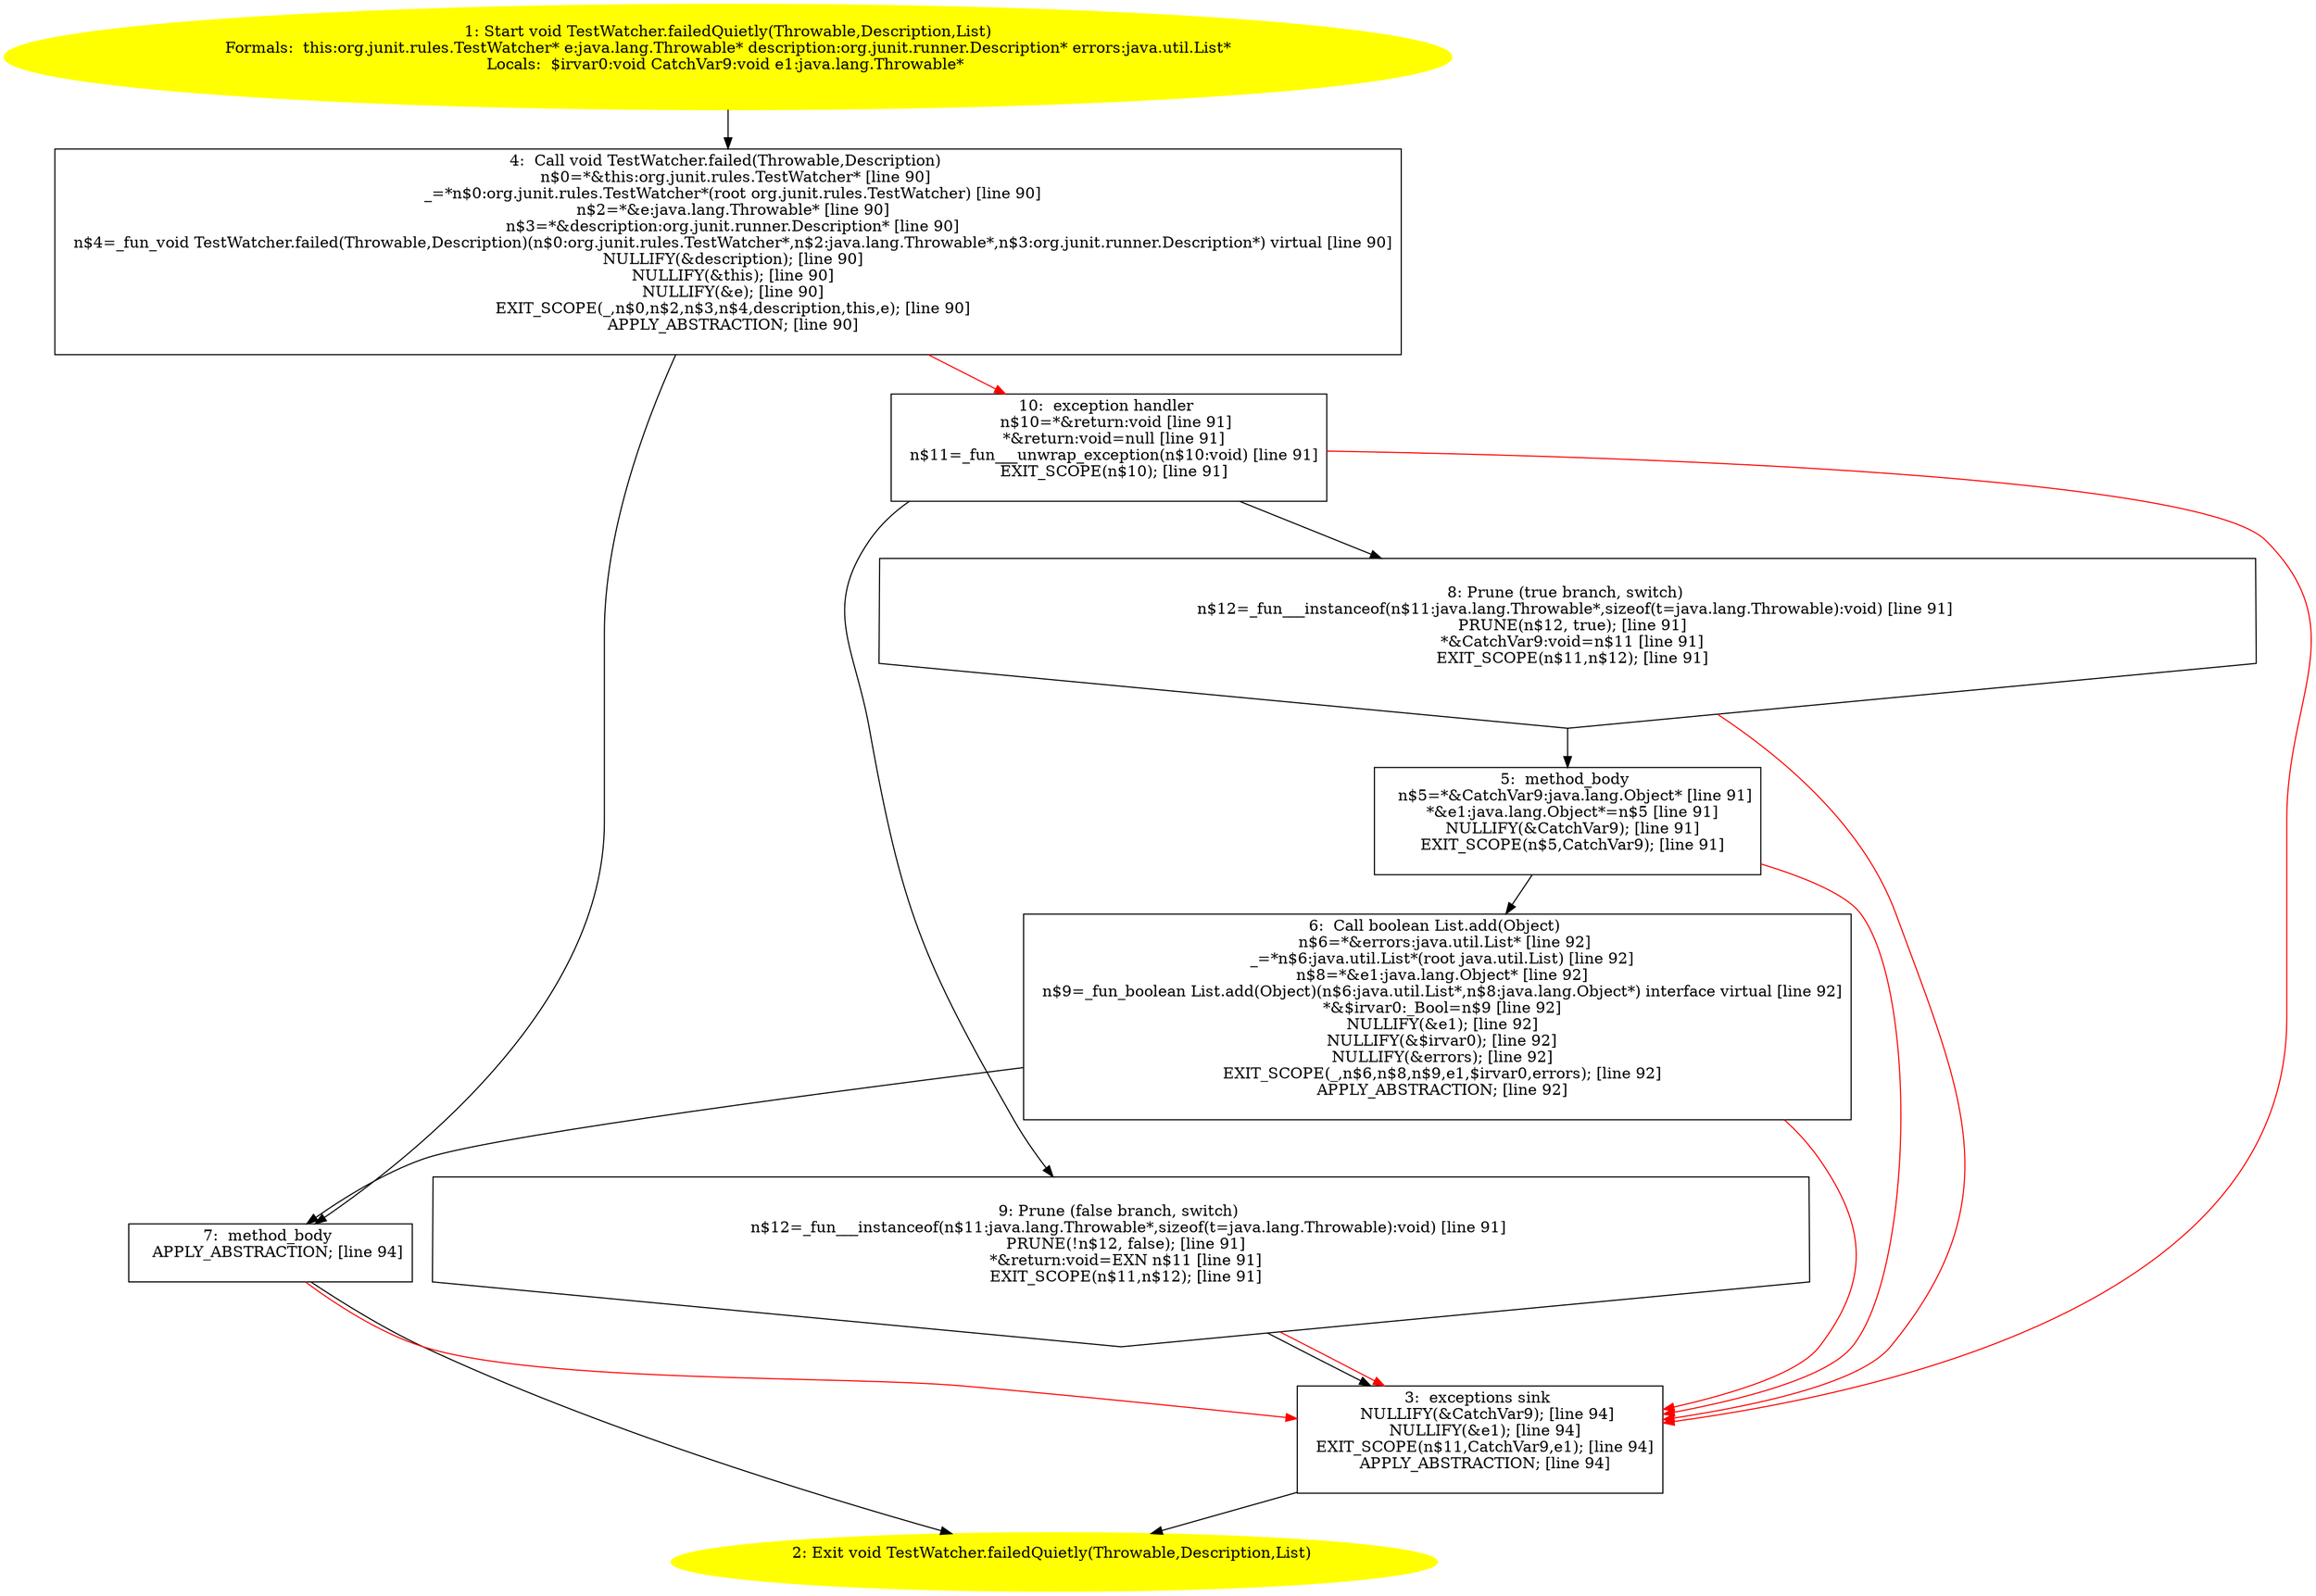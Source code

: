 /* @generated */
digraph cfg {
"org.junit.rules.TestWatcher.failedQuietly(java.lang.Throwable,org.junit.runner.Description,java.util.de91ecf26a3f7847cd597b729f9c08e2_1" [label="1: Start void TestWatcher.failedQuietly(Throwable,Description,List)\nFormals:  this:org.junit.rules.TestWatcher* e:java.lang.Throwable* description:org.junit.runner.Description* errors:java.util.List*\nLocals:  $irvar0:void CatchVar9:void e1:java.lang.Throwable* \n  " color=yellow style=filled]
	

	 "org.junit.rules.TestWatcher.failedQuietly(java.lang.Throwable,org.junit.runner.Description,java.util.de91ecf26a3f7847cd597b729f9c08e2_1" -> "org.junit.rules.TestWatcher.failedQuietly(java.lang.Throwable,org.junit.runner.Description,java.util.de91ecf26a3f7847cd597b729f9c08e2_4" ;
"org.junit.rules.TestWatcher.failedQuietly(java.lang.Throwable,org.junit.runner.Description,java.util.de91ecf26a3f7847cd597b729f9c08e2_2" [label="2: Exit void TestWatcher.failedQuietly(Throwable,Description,List) \n  " color=yellow style=filled]
	

"org.junit.rules.TestWatcher.failedQuietly(java.lang.Throwable,org.junit.runner.Description,java.util.de91ecf26a3f7847cd597b729f9c08e2_3" [label="3:  exceptions sink \n   NULLIFY(&CatchVar9); [line 94]\n  NULLIFY(&e1); [line 94]\n  EXIT_SCOPE(n$11,CatchVar9,e1); [line 94]\n  APPLY_ABSTRACTION; [line 94]\n " shape="box"]
	

	 "org.junit.rules.TestWatcher.failedQuietly(java.lang.Throwable,org.junit.runner.Description,java.util.de91ecf26a3f7847cd597b729f9c08e2_3" -> "org.junit.rules.TestWatcher.failedQuietly(java.lang.Throwable,org.junit.runner.Description,java.util.de91ecf26a3f7847cd597b729f9c08e2_2" ;
"org.junit.rules.TestWatcher.failedQuietly(java.lang.Throwable,org.junit.runner.Description,java.util.de91ecf26a3f7847cd597b729f9c08e2_4" [label="4:  Call void TestWatcher.failed(Throwable,Description) \n   n$0=*&this:org.junit.rules.TestWatcher* [line 90]\n  _=*n$0:org.junit.rules.TestWatcher*(root org.junit.rules.TestWatcher) [line 90]\n  n$2=*&e:java.lang.Throwable* [line 90]\n  n$3=*&description:org.junit.runner.Description* [line 90]\n  n$4=_fun_void TestWatcher.failed(Throwable,Description)(n$0:org.junit.rules.TestWatcher*,n$2:java.lang.Throwable*,n$3:org.junit.runner.Description*) virtual [line 90]\n  NULLIFY(&description); [line 90]\n  NULLIFY(&this); [line 90]\n  NULLIFY(&e); [line 90]\n  EXIT_SCOPE(_,n$0,n$2,n$3,n$4,description,this,e); [line 90]\n  APPLY_ABSTRACTION; [line 90]\n " shape="box"]
	

	 "org.junit.rules.TestWatcher.failedQuietly(java.lang.Throwable,org.junit.runner.Description,java.util.de91ecf26a3f7847cd597b729f9c08e2_4" -> "org.junit.rules.TestWatcher.failedQuietly(java.lang.Throwable,org.junit.runner.Description,java.util.de91ecf26a3f7847cd597b729f9c08e2_7" ;
	 "org.junit.rules.TestWatcher.failedQuietly(java.lang.Throwable,org.junit.runner.Description,java.util.de91ecf26a3f7847cd597b729f9c08e2_4" -> "org.junit.rules.TestWatcher.failedQuietly(java.lang.Throwable,org.junit.runner.Description,java.util.de91ecf26a3f7847cd597b729f9c08e2_10" [color="red" ];
"org.junit.rules.TestWatcher.failedQuietly(java.lang.Throwable,org.junit.runner.Description,java.util.de91ecf26a3f7847cd597b729f9c08e2_5" [label="5:  method_body \n   n$5=*&CatchVar9:java.lang.Object* [line 91]\n  *&e1:java.lang.Object*=n$5 [line 91]\n  NULLIFY(&CatchVar9); [line 91]\n  EXIT_SCOPE(n$5,CatchVar9); [line 91]\n " shape="box"]
	

	 "org.junit.rules.TestWatcher.failedQuietly(java.lang.Throwable,org.junit.runner.Description,java.util.de91ecf26a3f7847cd597b729f9c08e2_5" -> "org.junit.rules.TestWatcher.failedQuietly(java.lang.Throwable,org.junit.runner.Description,java.util.de91ecf26a3f7847cd597b729f9c08e2_6" ;
	 "org.junit.rules.TestWatcher.failedQuietly(java.lang.Throwable,org.junit.runner.Description,java.util.de91ecf26a3f7847cd597b729f9c08e2_5" -> "org.junit.rules.TestWatcher.failedQuietly(java.lang.Throwable,org.junit.runner.Description,java.util.de91ecf26a3f7847cd597b729f9c08e2_3" [color="red" ];
"org.junit.rules.TestWatcher.failedQuietly(java.lang.Throwable,org.junit.runner.Description,java.util.de91ecf26a3f7847cd597b729f9c08e2_6" [label="6:  Call boolean List.add(Object) \n   n$6=*&errors:java.util.List* [line 92]\n  _=*n$6:java.util.List*(root java.util.List) [line 92]\n  n$8=*&e1:java.lang.Object* [line 92]\n  n$9=_fun_boolean List.add(Object)(n$6:java.util.List*,n$8:java.lang.Object*) interface virtual [line 92]\n  *&$irvar0:_Bool=n$9 [line 92]\n  NULLIFY(&e1); [line 92]\n  NULLIFY(&$irvar0); [line 92]\n  NULLIFY(&errors); [line 92]\n  EXIT_SCOPE(_,n$6,n$8,n$9,e1,$irvar0,errors); [line 92]\n  APPLY_ABSTRACTION; [line 92]\n " shape="box"]
	

	 "org.junit.rules.TestWatcher.failedQuietly(java.lang.Throwable,org.junit.runner.Description,java.util.de91ecf26a3f7847cd597b729f9c08e2_6" -> "org.junit.rules.TestWatcher.failedQuietly(java.lang.Throwable,org.junit.runner.Description,java.util.de91ecf26a3f7847cd597b729f9c08e2_7" ;
	 "org.junit.rules.TestWatcher.failedQuietly(java.lang.Throwable,org.junit.runner.Description,java.util.de91ecf26a3f7847cd597b729f9c08e2_6" -> "org.junit.rules.TestWatcher.failedQuietly(java.lang.Throwable,org.junit.runner.Description,java.util.de91ecf26a3f7847cd597b729f9c08e2_3" [color="red" ];
"org.junit.rules.TestWatcher.failedQuietly(java.lang.Throwable,org.junit.runner.Description,java.util.de91ecf26a3f7847cd597b729f9c08e2_7" [label="7:  method_body \n   APPLY_ABSTRACTION; [line 94]\n " shape="box"]
	

	 "org.junit.rules.TestWatcher.failedQuietly(java.lang.Throwable,org.junit.runner.Description,java.util.de91ecf26a3f7847cd597b729f9c08e2_7" -> "org.junit.rules.TestWatcher.failedQuietly(java.lang.Throwable,org.junit.runner.Description,java.util.de91ecf26a3f7847cd597b729f9c08e2_2" ;
	 "org.junit.rules.TestWatcher.failedQuietly(java.lang.Throwable,org.junit.runner.Description,java.util.de91ecf26a3f7847cd597b729f9c08e2_7" -> "org.junit.rules.TestWatcher.failedQuietly(java.lang.Throwable,org.junit.runner.Description,java.util.de91ecf26a3f7847cd597b729f9c08e2_3" [color="red" ];
"org.junit.rules.TestWatcher.failedQuietly(java.lang.Throwable,org.junit.runner.Description,java.util.de91ecf26a3f7847cd597b729f9c08e2_8" [label="8: Prune (true branch, switch) \n   n$12=_fun___instanceof(n$11:java.lang.Throwable*,sizeof(t=java.lang.Throwable):void) [line 91]\n  PRUNE(n$12, true); [line 91]\n  *&CatchVar9:void=n$11 [line 91]\n  EXIT_SCOPE(n$11,n$12); [line 91]\n " shape="invhouse"]
	

	 "org.junit.rules.TestWatcher.failedQuietly(java.lang.Throwable,org.junit.runner.Description,java.util.de91ecf26a3f7847cd597b729f9c08e2_8" -> "org.junit.rules.TestWatcher.failedQuietly(java.lang.Throwable,org.junit.runner.Description,java.util.de91ecf26a3f7847cd597b729f9c08e2_5" ;
	 "org.junit.rules.TestWatcher.failedQuietly(java.lang.Throwable,org.junit.runner.Description,java.util.de91ecf26a3f7847cd597b729f9c08e2_8" -> "org.junit.rules.TestWatcher.failedQuietly(java.lang.Throwable,org.junit.runner.Description,java.util.de91ecf26a3f7847cd597b729f9c08e2_3" [color="red" ];
"org.junit.rules.TestWatcher.failedQuietly(java.lang.Throwable,org.junit.runner.Description,java.util.de91ecf26a3f7847cd597b729f9c08e2_9" [label="9: Prune (false branch, switch) \n   n$12=_fun___instanceof(n$11:java.lang.Throwable*,sizeof(t=java.lang.Throwable):void) [line 91]\n  PRUNE(!n$12, false); [line 91]\n  *&return:void=EXN n$11 [line 91]\n  EXIT_SCOPE(n$11,n$12); [line 91]\n " shape="invhouse"]
	

	 "org.junit.rules.TestWatcher.failedQuietly(java.lang.Throwable,org.junit.runner.Description,java.util.de91ecf26a3f7847cd597b729f9c08e2_9" -> "org.junit.rules.TestWatcher.failedQuietly(java.lang.Throwable,org.junit.runner.Description,java.util.de91ecf26a3f7847cd597b729f9c08e2_3" ;
	 "org.junit.rules.TestWatcher.failedQuietly(java.lang.Throwable,org.junit.runner.Description,java.util.de91ecf26a3f7847cd597b729f9c08e2_9" -> "org.junit.rules.TestWatcher.failedQuietly(java.lang.Throwable,org.junit.runner.Description,java.util.de91ecf26a3f7847cd597b729f9c08e2_3" [color="red" ];
"org.junit.rules.TestWatcher.failedQuietly(java.lang.Throwable,org.junit.runner.Description,java.util.de91ecf26a3f7847cd597b729f9c08e2_10" [label="10:  exception handler \n   n$10=*&return:void [line 91]\n  *&return:void=null [line 91]\n  n$11=_fun___unwrap_exception(n$10:void) [line 91]\n  EXIT_SCOPE(n$10); [line 91]\n " shape="box"]
	

	 "org.junit.rules.TestWatcher.failedQuietly(java.lang.Throwable,org.junit.runner.Description,java.util.de91ecf26a3f7847cd597b729f9c08e2_10" -> "org.junit.rules.TestWatcher.failedQuietly(java.lang.Throwable,org.junit.runner.Description,java.util.de91ecf26a3f7847cd597b729f9c08e2_8" ;
	 "org.junit.rules.TestWatcher.failedQuietly(java.lang.Throwable,org.junit.runner.Description,java.util.de91ecf26a3f7847cd597b729f9c08e2_10" -> "org.junit.rules.TestWatcher.failedQuietly(java.lang.Throwable,org.junit.runner.Description,java.util.de91ecf26a3f7847cd597b729f9c08e2_9" ;
	 "org.junit.rules.TestWatcher.failedQuietly(java.lang.Throwable,org.junit.runner.Description,java.util.de91ecf26a3f7847cd597b729f9c08e2_10" -> "org.junit.rules.TestWatcher.failedQuietly(java.lang.Throwable,org.junit.runner.Description,java.util.de91ecf26a3f7847cd597b729f9c08e2_3" [color="red" ];
}
